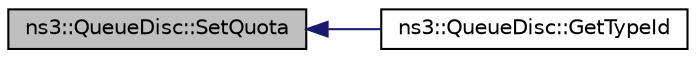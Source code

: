 digraph "ns3::QueueDisc::SetQuota"
{
  edge [fontname="Helvetica",fontsize="10",labelfontname="Helvetica",labelfontsize="10"];
  node [fontname="Helvetica",fontsize="10",shape=record];
  rankdir="LR";
  Node1 [label="ns3::QueueDisc::SetQuota",height=0.2,width=0.4,color="black", fillcolor="grey75", style="filled", fontcolor="black"];
  Node1 -> Node2 [dir="back",color="midnightblue",fontsize="10",style="solid"];
  Node2 [label="ns3::QueueDisc::GetTypeId",height=0.2,width=0.4,color="black", fillcolor="white", style="filled",URL="$d0/d7b/classns3_1_1QueueDisc.html#a425dcb905ce9b18fa5e83316fc63961e",tooltip="Get the type ID. "];
}
